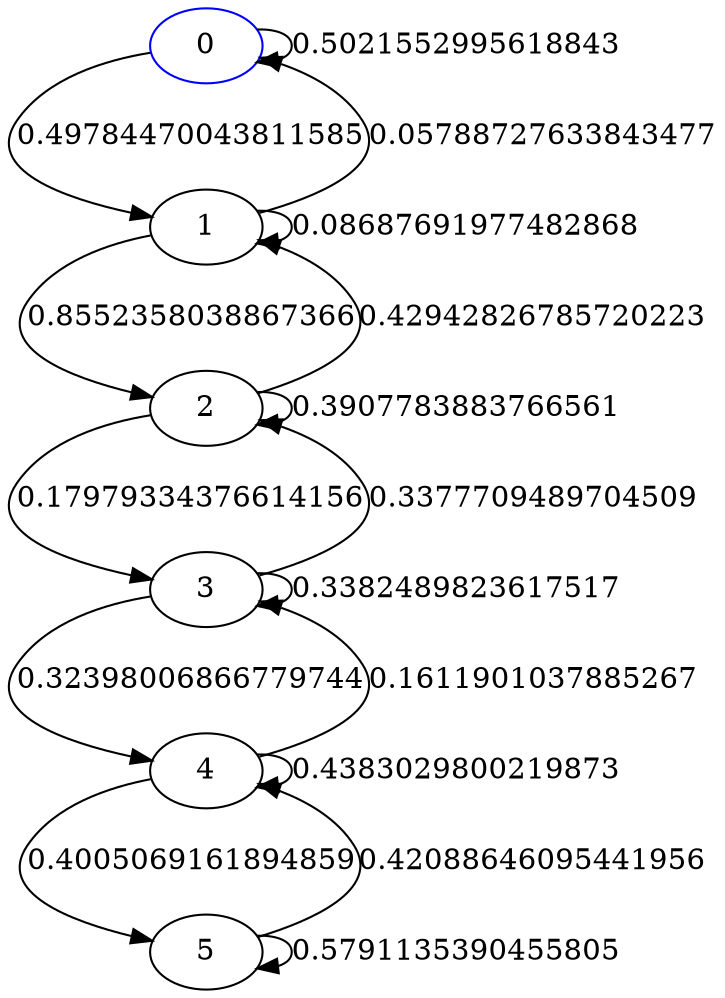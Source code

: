 digraph "" {
	graph [len=3,
		nodesep=0.2
	];
	0	[color=blue];
	0 -> 0	[label=0.5021552995618843,
		len=2,
		weight=1];
	0 -> 1	[label=0.49784470043811585,
		len=2,
		weight=1];
	1 -> 0	[label=0.05788727633843477,
		len=2,
		weight=1];
	1 -> 1	[label=0.08687691977482868,
		len=2,
		weight=1];
	1 -> 2	[label=0.8552358038867366,
		len=2,
		weight=1];
	2 -> 1	[label=0.42942826785720223,
		len=2,
		weight=1];
	2 -> 2	[label=0.3907783883766561,
		len=2,
		weight=1];
	2 -> 3	[label=0.17979334376614156,
		len=2,
		weight=1];
	3 -> 2	[label=0.3377709489704509,
		len=2,
		weight=1];
	3 -> 3	[label=0.3382489823617517,
		len=2,
		weight=1];
	3 -> 4	[label=0.32398006866779744,
		len=2,
		weight=1];
	4 -> 3	[label=0.1611901037885267,
		len=2,
		weight=1];
	4 -> 4	[label=0.4383029800219873,
		len=2,
		weight=1];
	4 -> 5	[label=0.4005069161894859,
		len=2,
		weight=1];
	5 -> 4	[label=0.42088646095441956,
		len=2,
		weight=1];
	5 -> 5	[label=0.5791135390455805,
		len=2,
		weight=1];
}
